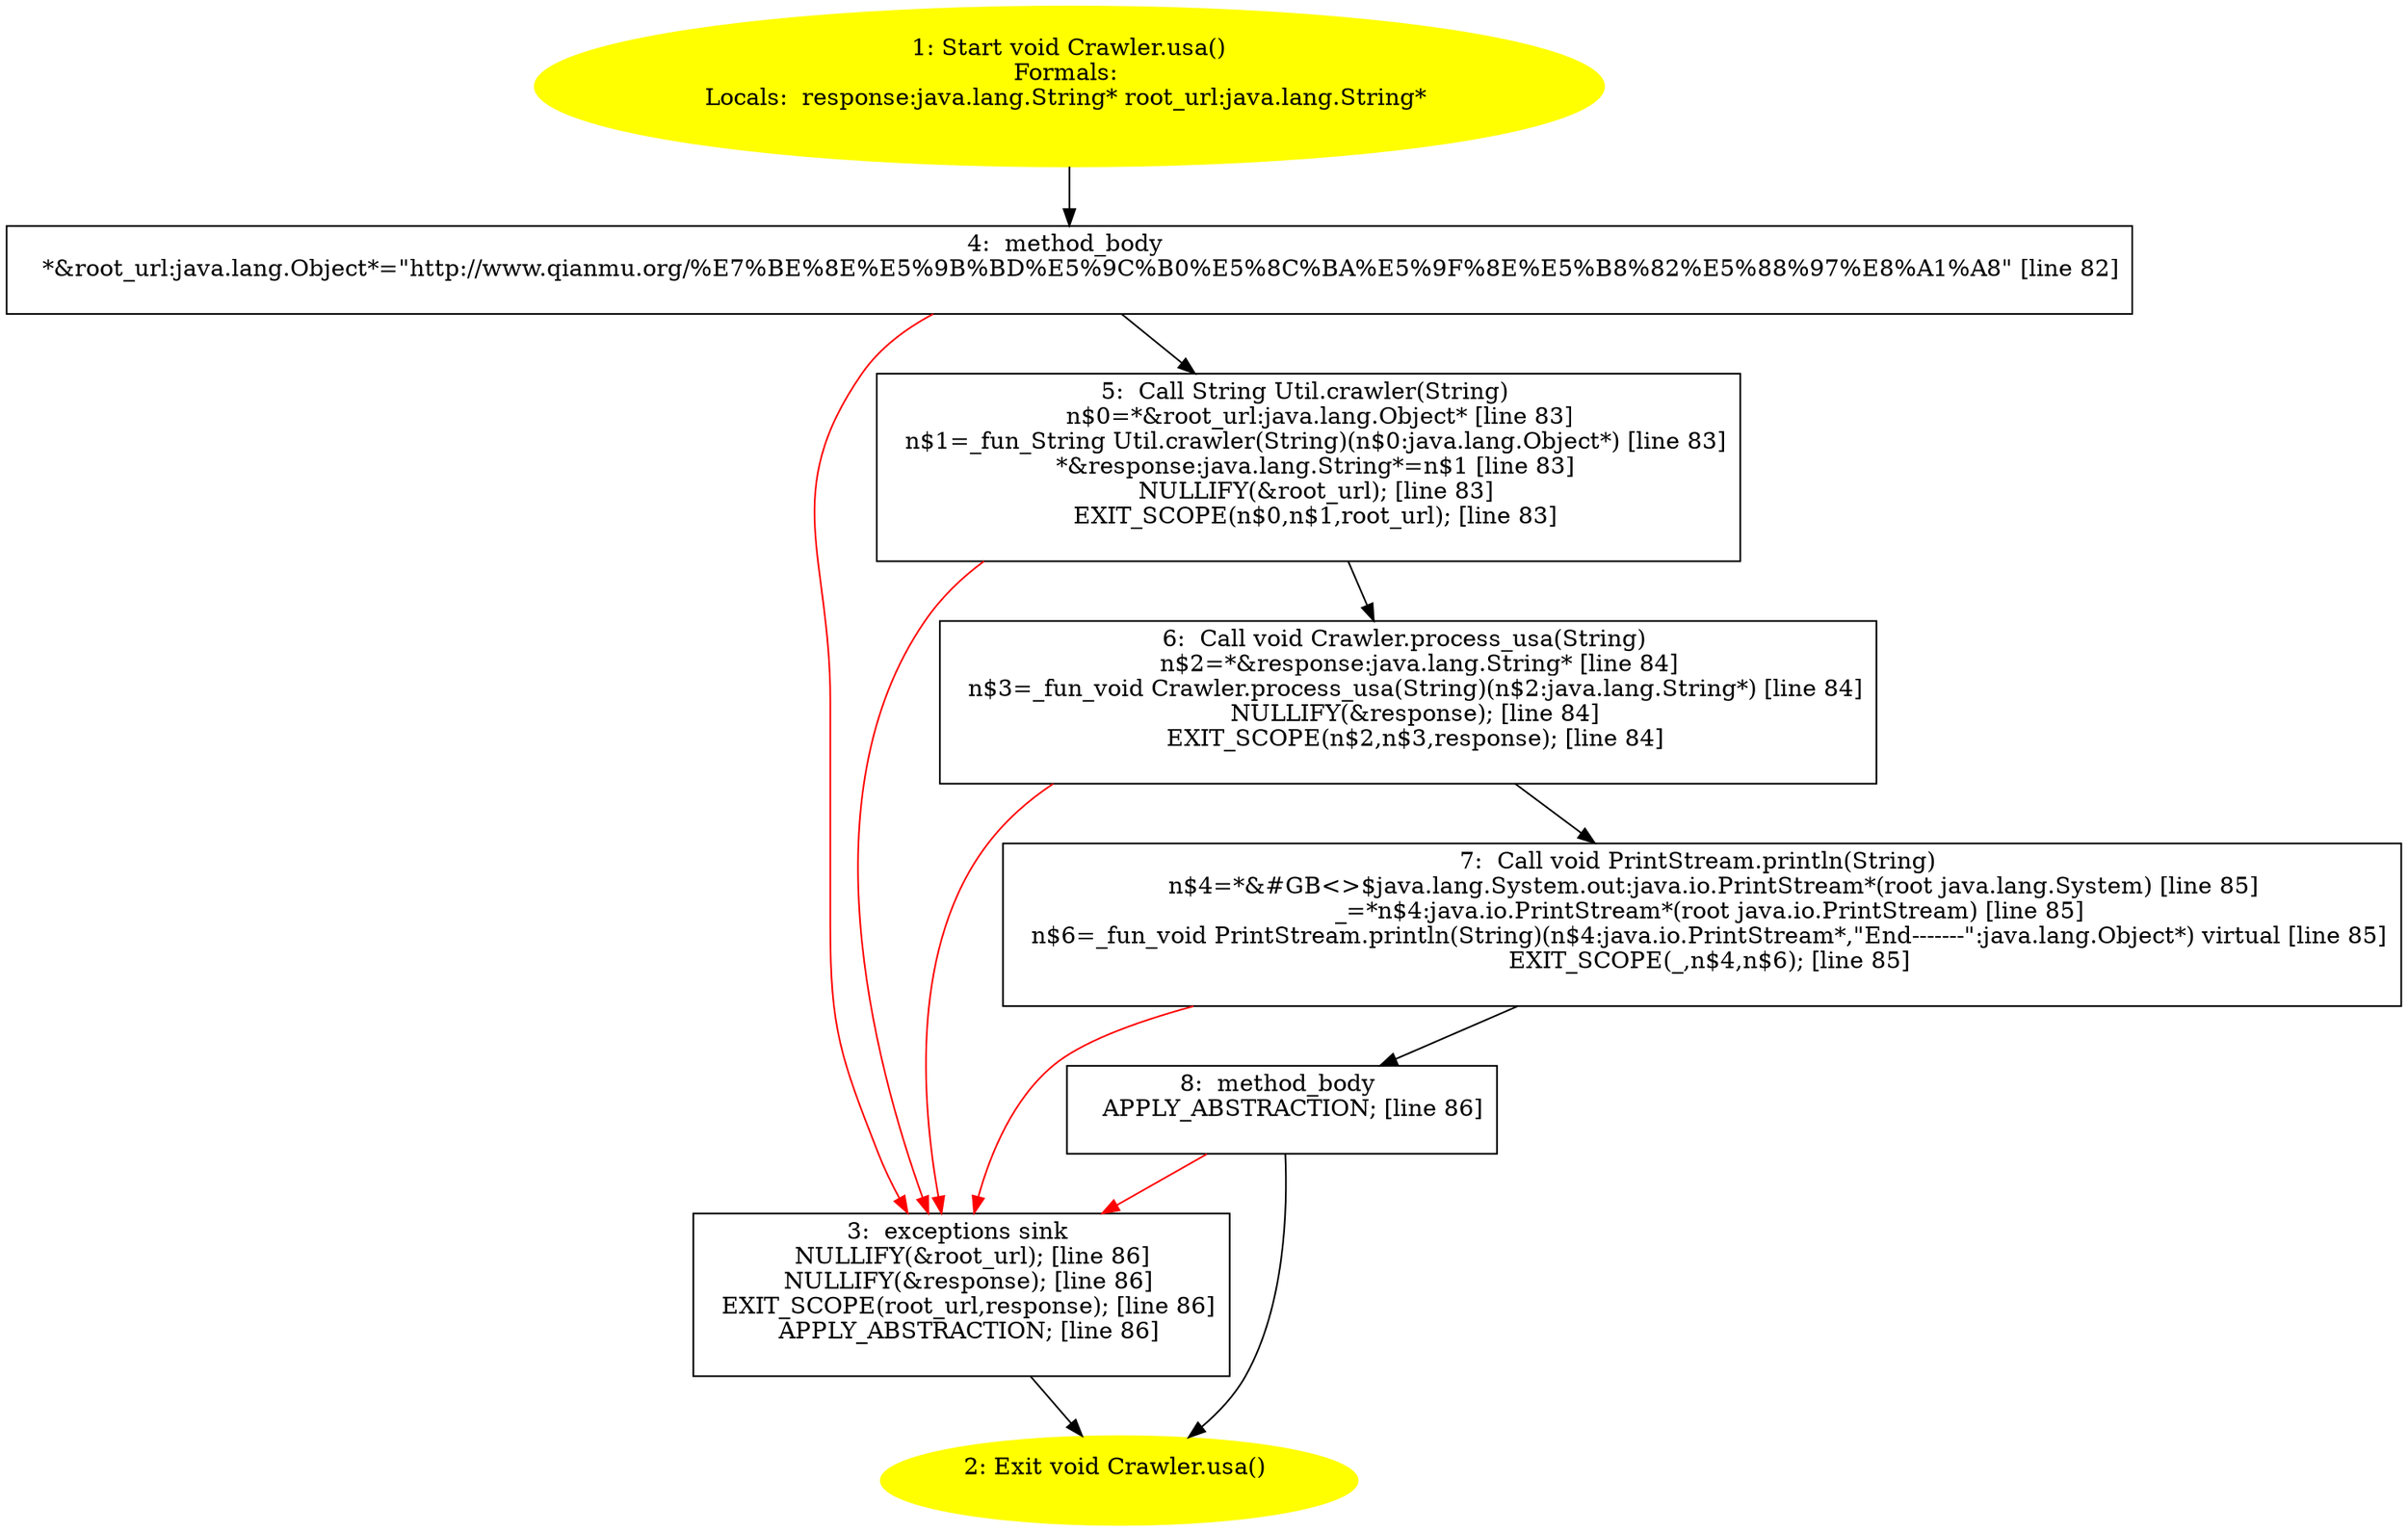 /* @generated */
digraph cfg {
"com.dulishuo.qianmu.city.Crawler.usa():void.8e00672dd9e7d4126265a553495bc523_1" [label="1: Start void Crawler.usa()\nFormals: \nLocals:  response:java.lang.String* root_url:java.lang.String* \n  " color=yellow style=filled]
	

	 "com.dulishuo.qianmu.city.Crawler.usa():void.8e00672dd9e7d4126265a553495bc523_1" -> "com.dulishuo.qianmu.city.Crawler.usa():void.8e00672dd9e7d4126265a553495bc523_4" ;
"com.dulishuo.qianmu.city.Crawler.usa():void.8e00672dd9e7d4126265a553495bc523_2" [label="2: Exit void Crawler.usa() \n  " color=yellow style=filled]
	

"com.dulishuo.qianmu.city.Crawler.usa():void.8e00672dd9e7d4126265a553495bc523_3" [label="3:  exceptions sink \n   NULLIFY(&root_url); [line 86]\n  NULLIFY(&response); [line 86]\n  EXIT_SCOPE(root_url,response); [line 86]\n  APPLY_ABSTRACTION; [line 86]\n " shape="box"]
	

	 "com.dulishuo.qianmu.city.Crawler.usa():void.8e00672dd9e7d4126265a553495bc523_3" -> "com.dulishuo.qianmu.city.Crawler.usa():void.8e00672dd9e7d4126265a553495bc523_2" ;
"com.dulishuo.qianmu.city.Crawler.usa():void.8e00672dd9e7d4126265a553495bc523_4" [label="4:  method_body \n   *&root_url:java.lang.Object*=\"http://www.qianmu.org/%E7%BE%8E%E5%9B%BD%E5%9C%B0%E5%8C%BA%E5%9F%8E%E5%B8%82%E5%88%97%E8%A1%A8\" [line 82]\n " shape="box"]
	

	 "com.dulishuo.qianmu.city.Crawler.usa():void.8e00672dd9e7d4126265a553495bc523_4" -> "com.dulishuo.qianmu.city.Crawler.usa():void.8e00672dd9e7d4126265a553495bc523_5" ;
	 "com.dulishuo.qianmu.city.Crawler.usa():void.8e00672dd9e7d4126265a553495bc523_4" -> "com.dulishuo.qianmu.city.Crawler.usa():void.8e00672dd9e7d4126265a553495bc523_3" [color="red" ];
"com.dulishuo.qianmu.city.Crawler.usa():void.8e00672dd9e7d4126265a553495bc523_5" [label="5:  Call String Util.crawler(String) \n   n$0=*&root_url:java.lang.Object* [line 83]\n  n$1=_fun_String Util.crawler(String)(n$0:java.lang.Object*) [line 83]\n  *&response:java.lang.String*=n$1 [line 83]\n  NULLIFY(&root_url); [line 83]\n  EXIT_SCOPE(n$0,n$1,root_url); [line 83]\n " shape="box"]
	

	 "com.dulishuo.qianmu.city.Crawler.usa():void.8e00672dd9e7d4126265a553495bc523_5" -> "com.dulishuo.qianmu.city.Crawler.usa():void.8e00672dd9e7d4126265a553495bc523_6" ;
	 "com.dulishuo.qianmu.city.Crawler.usa():void.8e00672dd9e7d4126265a553495bc523_5" -> "com.dulishuo.qianmu.city.Crawler.usa():void.8e00672dd9e7d4126265a553495bc523_3" [color="red" ];
"com.dulishuo.qianmu.city.Crawler.usa():void.8e00672dd9e7d4126265a553495bc523_6" [label="6:  Call void Crawler.process_usa(String) \n   n$2=*&response:java.lang.String* [line 84]\n  n$3=_fun_void Crawler.process_usa(String)(n$2:java.lang.String*) [line 84]\n  NULLIFY(&response); [line 84]\n  EXIT_SCOPE(n$2,n$3,response); [line 84]\n " shape="box"]
	

	 "com.dulishuo.qianmu.city.Crawler.usa():void.8e00672dd9e7d4126265a553495bc523_6" -> "com.dulishuo.qianmu.city.Crawler.usa():void.8e00672dd9e7d4126265a553495bc523_7" ;
	 "com.dulishuo.qianmu.city.Crawler.usa():void.8e00672dd9e7d4126265a553495bc523_6" -> "com.dulishuo.qianmu.city.Crawler.usa():void.8e00672dd9e7d4126265a553495bc523_3" [color="red" ];
"com.dulishuo.qianmu.city.Crawler.usa():void.8e00672dd9e7d4126265a553495bc523_7" [label="7:  Call void PrintStream.println(String) \n   n$4=*&#GB<>$java.lang.System.out:java.io.PrintStream*(root java.lang.System) [line 85]\n  _=*n$4:java.io.PrintStream*(root java.io.PrintStream) [line 85]\n  n$6=_fun_void PrintStream.println(String)(n$4:java.io.PrintStream*,\"End-------\":java.lang.Object*) virtual [line 85]\n  EXIT_SCOPE(_,n$4,n$6); [line 85]\n " shape="box"]
	

	 "com.dulishuo.qianmu.city.Crawler.usa():void.8e00672dd9e7d4126265a553495bc523_7" -> "com.dulishuo.qianmu.city.Crawler.usa():void.8e00672dd9e7d4126265a553495bc523_8" ;
	 "com.dulishuo.qianmu.city.Crawler.usa():void.8e00672dd9e7d4126265a553495bc523_7" -> "com.dulishuo.qianmu.city.Crawler.usa():void.8e00672dd9e7d4126265a553495bc523_3" [color="red" ];
"com.dulishuo.qianmu.city.Crawler.usa():void.8e00672dd9e7d4126265a553495bc523_8" [label="8:  method_body \n   APPLY_ABSTRACTION; [line 86]\n " shape="box"]
	

	 "com.dulishuo.qianmu.city.Crawler.usa():void.8e00672dd9e7d4126265a553495bc523_8" -> "com.dulishuo.qianmu.city.Crawler.usa():void.8e00672dd9e7d4126265a553495bc523_2" ;
	 "com.dulishuo.qianmu.city.Crawler.usa():void.8e00672dd9e7d4126265a553495bc523_8" -> "com.dulishuo.qianmu.city.Crawler.usa():void.8e00672dd9e7d4126265a553495bc523_3" [color="red" ];
}
